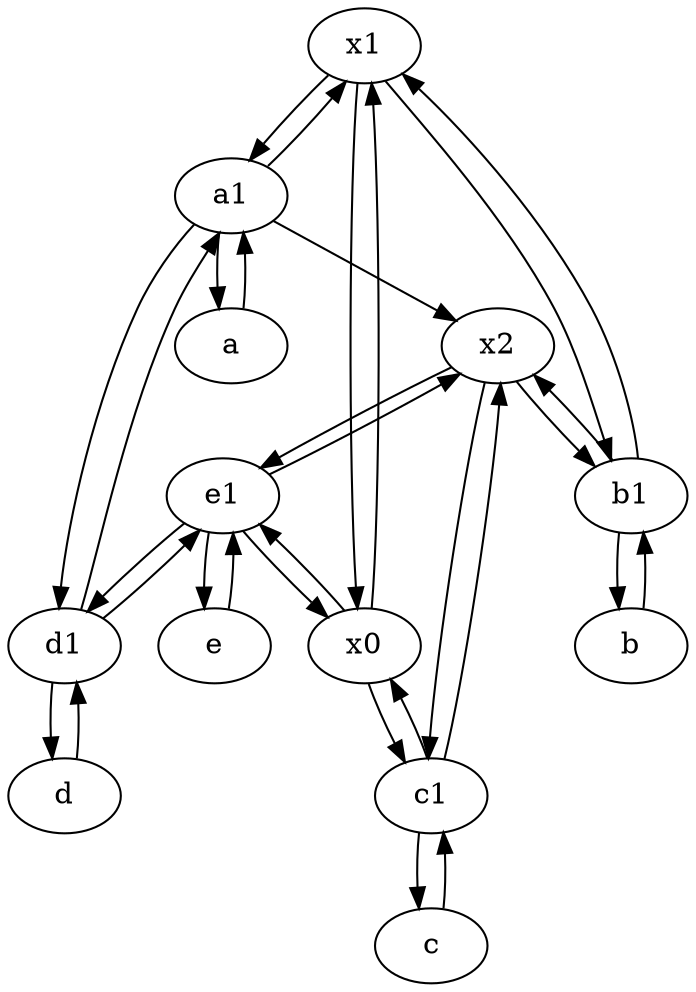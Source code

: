 digraph  {
	x1;
	a [pos="40,10!"];
	e1 [pos="25,45!"];
	a1 [pos="40,15!"];
	b [pos="50,20!"];
	d [pos="20,30!"];
	x0;
	c [pos="20,10!"];
	d1 [pos="25,30!"];
	e [pos="30,50!"];
	x2;
	b1 [pos="45,20!"];
	c1 [pos="30,15!"];
	b -> b1;
	e1 -> x2;
	x2 -> b1;
	b1 -> x2;
	d1 -> a1;
	b1 -> x1;
	e1 -> e;
	a1 -> d1;
	e -> e1;
	e1 -> x0;
	a1 -> a;
	a1 -> x1;
	x1 -> b1;
	x0 -> x1;
	e1 -> d1;
	a1 -> x2;
	a -> a1;
	c1 -> x2;
	x0 -> e1;
	x0 -> c1;
	d -> d1;
	c1 -> x0;
	c -> c1;
	d1 -> d;
	x2 -> c1;
	x2 -> e1;
	b1 -> b;
	c1 -> c;
	x1 -> a1;
	d1 -> e1;
	x1 -> x0;

	}